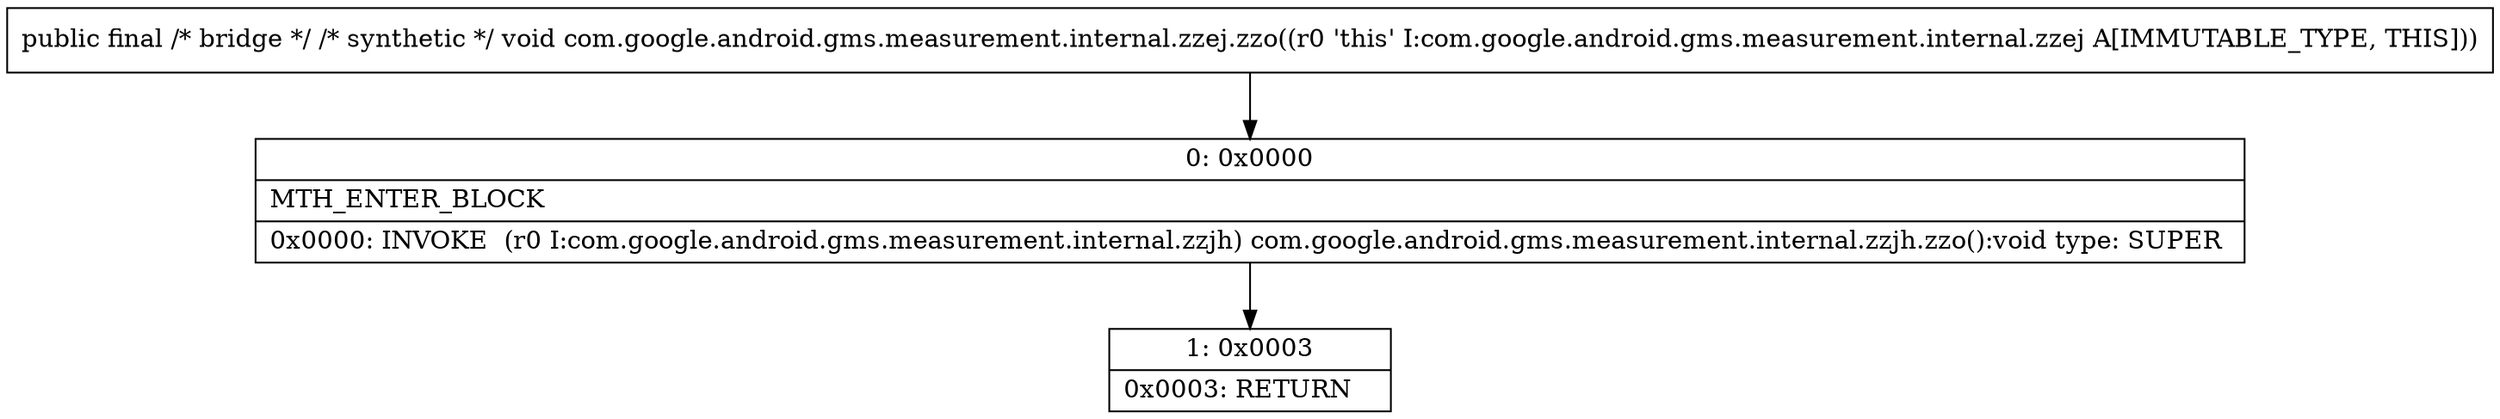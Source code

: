 digraph "CFG forcom.google.android.gms.measurement.internal.zzej.zzo()V" {
Node_0 [shape=record,label="{0\:\ 0x0000|MTH_ENTER_BLOCK\l|0x0000: INVOKE  (r0 I:com.google.android.gms.measurement.internal.zzjh) com.google.android.gms.measurement.internal.zzjh.zzo():void type: SUPER \l}"];
Node_1 [shape=record,label="{1\:\ 0x0003|0x0003: RETURN   \l}"];
MethodNode[shape=record,label="{public final \/* bridge *\/ \/* synthetic *\/ void com.google.android.gms.measurement.internal.zzej.zzo((r0 'this' I:com.google.android.gms.measurement.internal.zzej A[IMMUTABLE_TYPE, THIS])) }"];
MethodNode -> Node_0;
Node_0 -> Node_1;
}

